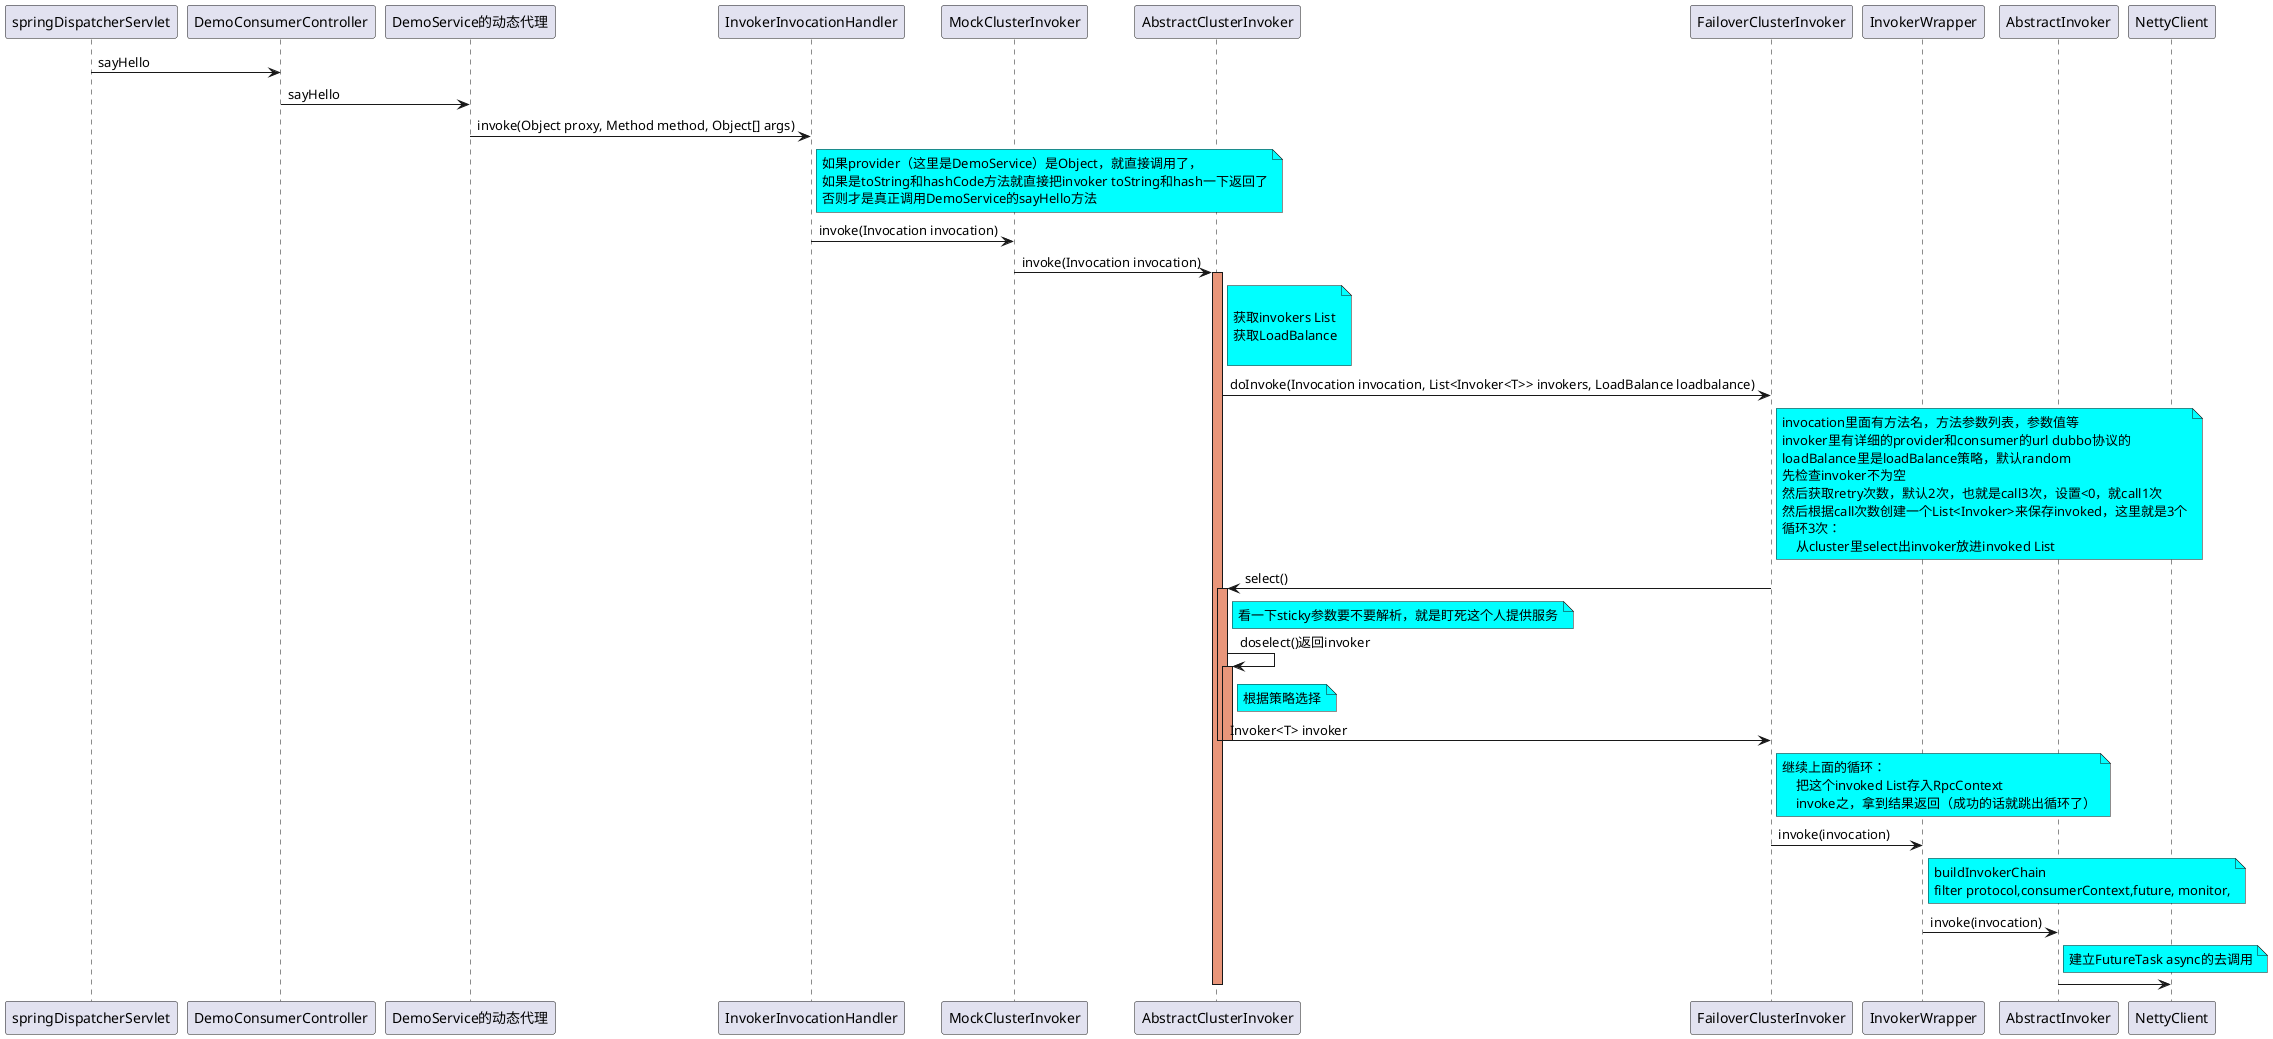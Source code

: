 @startuml


springDispatcherServlet->DemoConsumerController:sayHello
DemoConsumerController->DemoService的动态代理:sayHello
DemoService的动态代理->InvokerInvocationHandler:invoke(Object proxy, Method method, Object[] args)
note right of InvokerInvocationHandler #aqua
如果provider（这里是DemoService）是Object，就直接调用了，
如果是toString和hashCode方法就直接把invoker toString和hash一下返回了
否则才是真正调用DemoService的sayHello方法
end note
InvokerInvocationHandler->MockClusterInvoker:invoke(Invocation invocation)
MockClusterInvoker->AbstractClusterInvoker:invoke(Invocation invocation)
activate AbstractClusterInvoker #DarkSalmon
note right of AbstractClusterInvoker #aqua

获取invokers List
获取LoadBalance

end note
    AbstractClusterInvoker->FailoverClusterInvoker:doInvoke(Invocation invocation, List<Invoker<T>> invokers, LoadBalance loadbalance)
    note right of FailoverClusterInvoker #aqua
    invocation里面有方法名，方法参数列表，参数值等
    invoker里有详细的provider和consumer的url dubbo协议的
    loadBalance里是loadBalance策略，默认random
    先检查invoker不为空
    然后获取retry次数，默认2次，也就是call3次，设置<0，就call1次
    然后根据call次数创建一个List<Invoker>来保存invoked，这里就是3个
    循环3次：
        从cluster里select出invoker放进invoked List
    end note
    FailoverClusterInvoker->AbstractClusterInvoker:select()
    activate AbstractClusterInvoker #DarkSalmon

    note right of AbstractClusterInvoker #aqua
    看一下sticky参数要不要解析，就是盯死这个人提供服务
    end note
    AbstractClusterInvoker->AbstractClusterInvoker:doselect()返回invoker
    activate AbstractClusterInvoker #DarkSalmon
        note right of AbstractClusterInvoker #aqua
        根据策略选择
        end note
        AbstractClusterInvoker->FailoverClusterInvoker:Invoker<T> invoker
    deactivate AbstractClusterInvoker
    deactivate AbstractClusterInvoker
    note right of FailoverClusterInvoker #aqua
    继续上面的循环：
        把这个invoked List存入RpcContext
        invoke之，拿到结果返回（成功的话就跳出循环了）
    end note
    FailoverClusterInvoker->InvokerWrapper:invoke(invocation)
    note right of InvokerWrapper #aqua
    buildInvokerChain
    filter protocol,consumerContext,future, monitor,
    end note
    InvokerWrapper->AbstractInvoker:invoke(invocation)
    note right of AbstractInvoker #aqua
        建立FutureTask async的去调用
        end note
    AbstractInvoker->NettyClient
deactivate AbstractClusterInvoker
@enduml